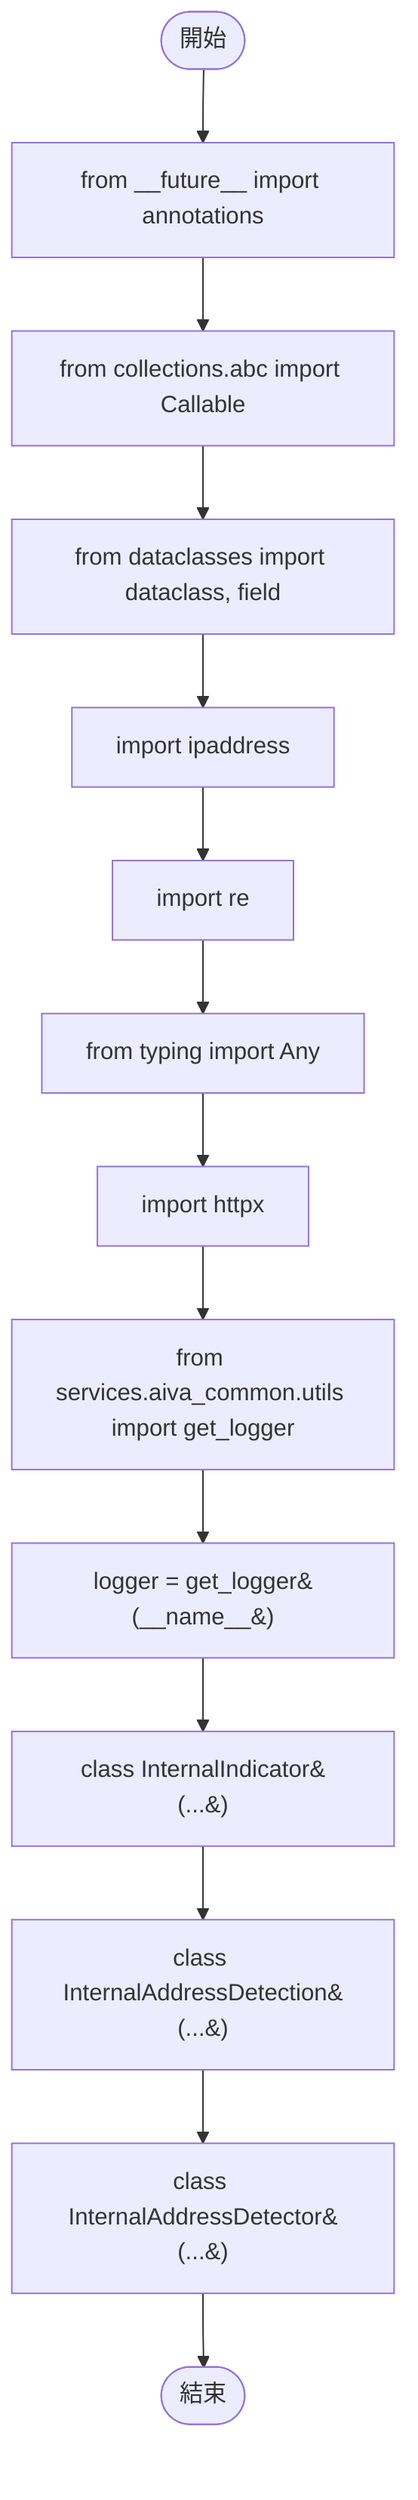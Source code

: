 flowchart TB
    n1([開始])
    n2([結束])
    n3[from __future__ import annotations]
    n4[from collections.abc import Callable]
    n5[from dataclasses import dataclass, field]
    n6[import ipaddress]
    n7[import re]
    n8[from typing import Any]
    n9[import httpx]
    n10[from services.aiva_common.utils import get_logger]
    n11[logger = get_logger&#40;__name__&#41;]
    n12[class InternalIndicator&#40;...&#41;]
    n13[class InternalAddressDetection&#40;...&#41;]
    n14[class InternalAddressDetector&#40;...&#41;]
    n1 --> n3
    n3 --> n4
    n4 --> n5
    n5 --> n6
    n6 --> n7
    n7 --> n8
    n8 --> n9
    n9 --> n10
    n10 --> n11
    n11 --> n12
    n12 --> n13
    n13 --> n14
    n14 --> n2